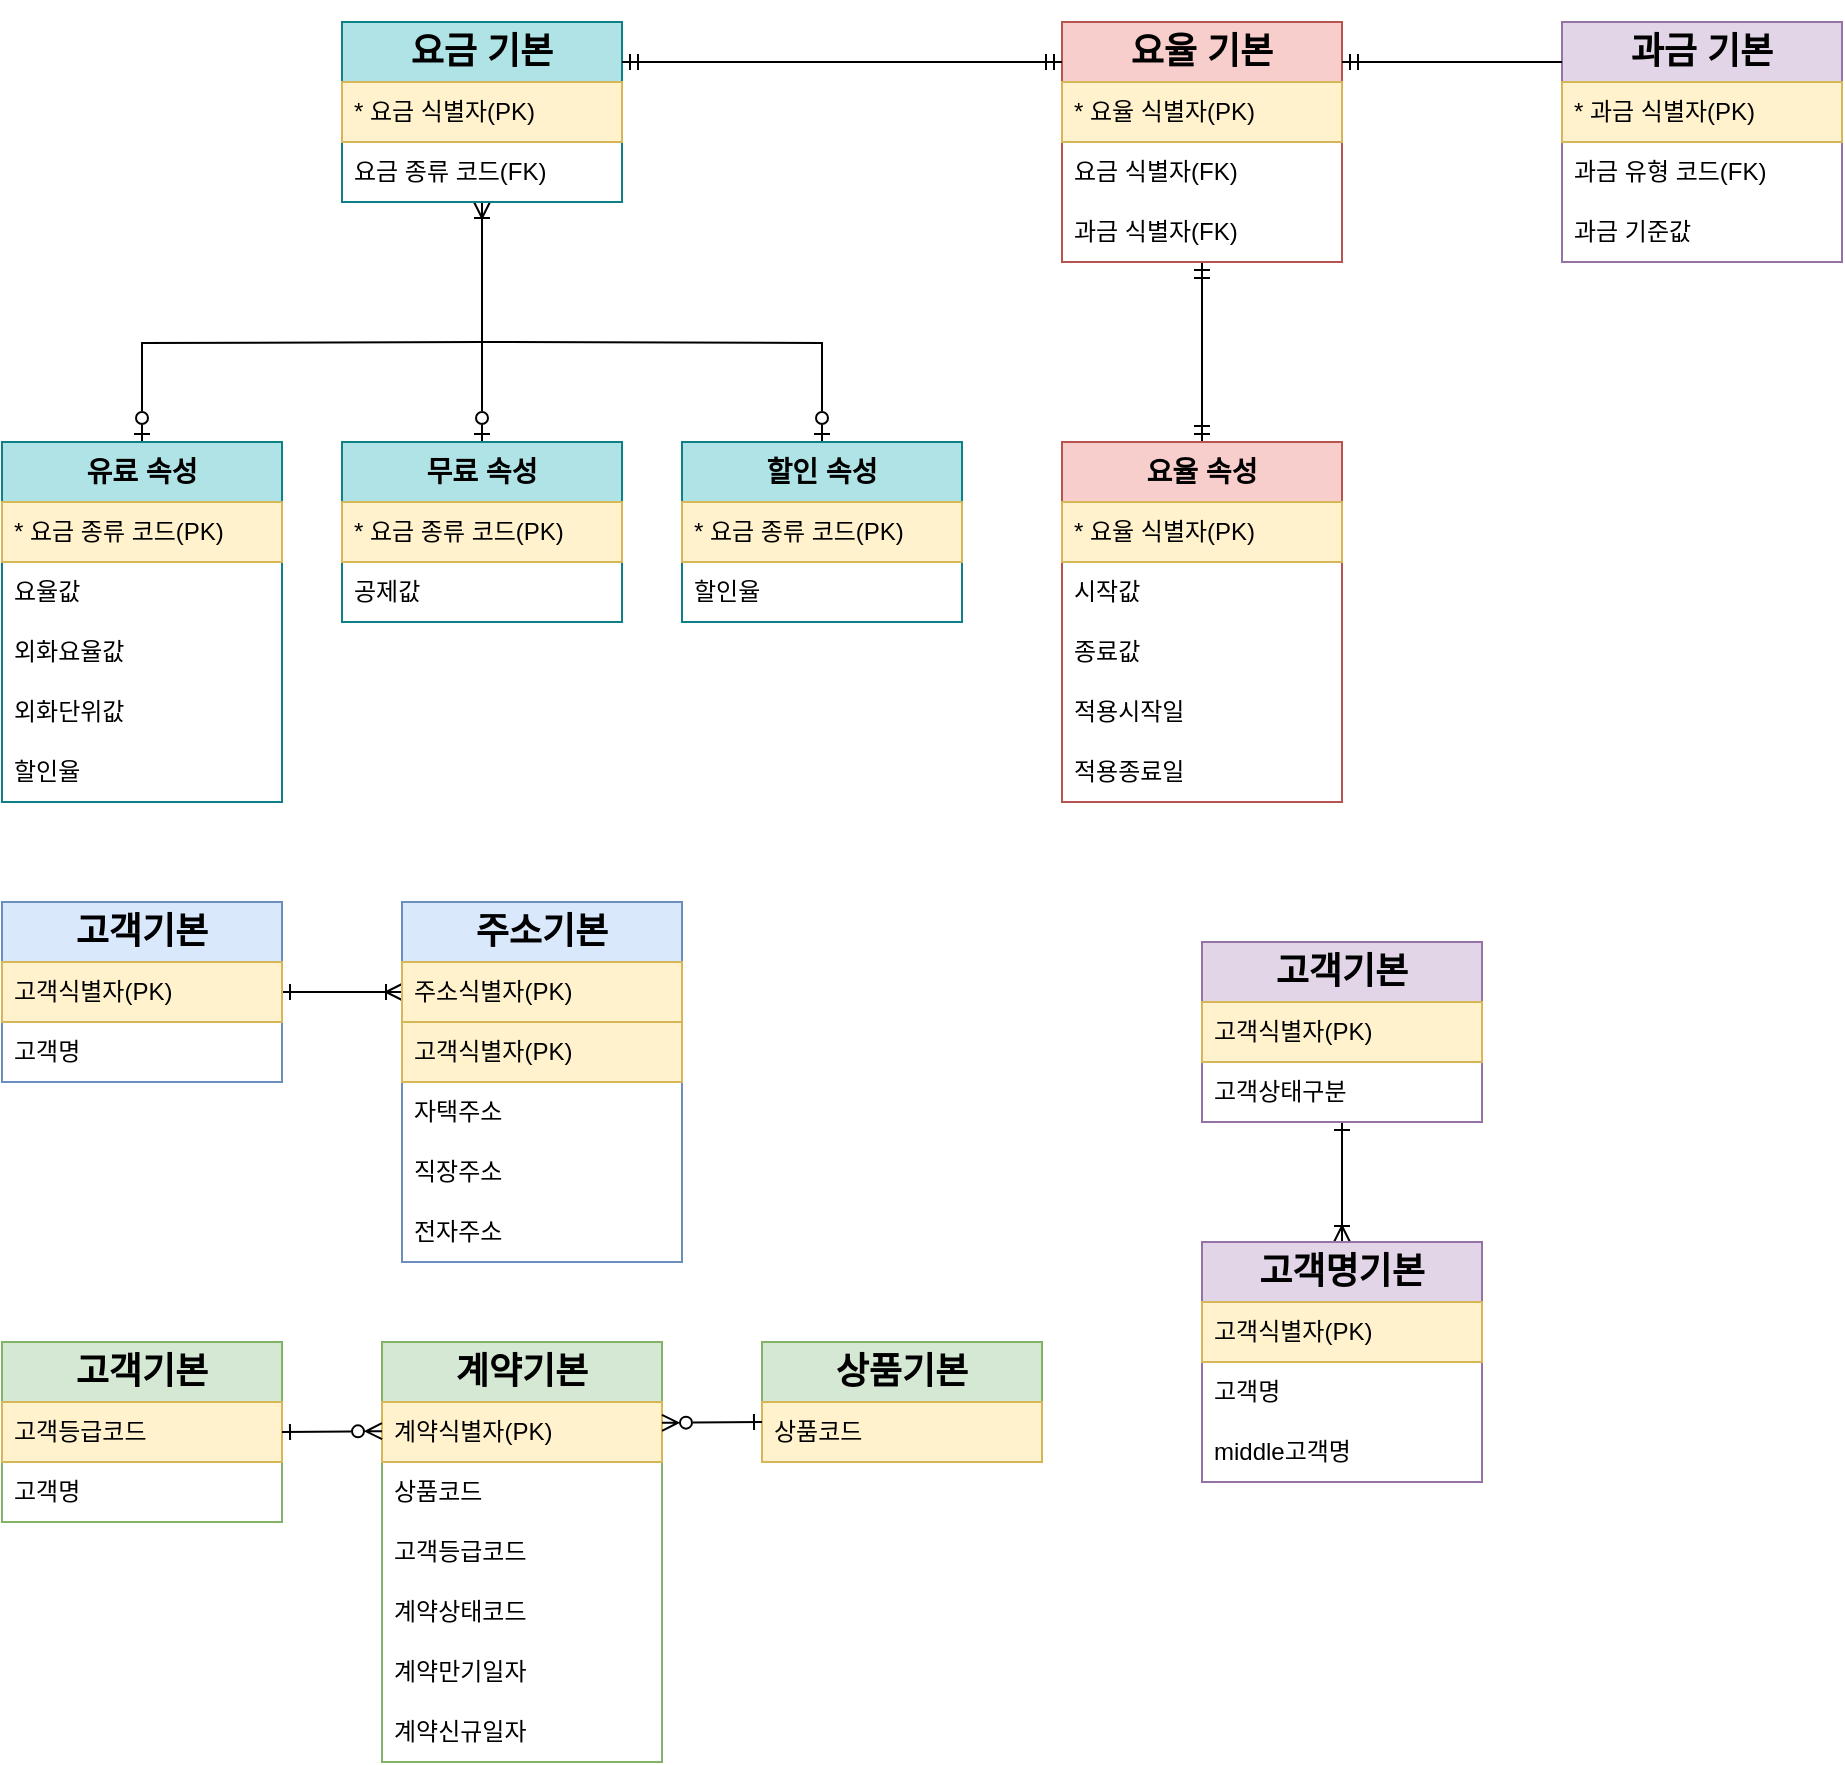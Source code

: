<mxfile version="21.6.8" type="github">
  <diagram name="페이지-1" id="gcEyg5z4TsiOClXMAxC2">
    <mxGraphModel dx="2261" dy="758" grid="1" gridSize="10" guides="1" tooltips="1" connect="1" arrows="1" fold="1" page="1" pageScale="1" pageWidth="827" pageHeight="1169" math="0" shadow="0">
      <root>
        <mxCell id="0" />
        <mxCell id="1" parent="0" />
        <mxCell id="VqCOLRqgt1VcQ0-lmkxe-40" style="edgeStyle=orthogonalEdgeStyle;rounded=0;orthogonalLoop=1;jettySize=auto;html=1;entryX=0.5;entryY=0;entryDx=0;entryDy=0;startArrow=ERmandOne;startFill=0;endArrow=ERmandOne;endFill=0;" parent="1" source="VqCOLRqgt1VcQ0-lmkxe-1" target="VqCOLRqgt1VcQ0-lmkxe-13" edge="1">
          <mxGeometry relative="1" as="geometry" />
        </mxCell>
        <mxCell id="VqCOLRqgt1VcQ0-lmkxe-1" value="&lt;h2&gt;요율 기본&lt;/h2&gt;" style="swimlane;fontStyle=0;childLayout=stackLayout;horizontal=1;startSize=30;horizontalStack=0;resizeParent=1;resizeParentMax=0;resizeLast=0;collapsible=1;marginBottom=0;whiteSpace=wrap;html=1;fillColor=#f8cecc;strokeColor=#b85450;" parent="1" vertex="1">
          <mxGeometry x="-250" y="70" width="140" height="120" as="geometry" />
        </mxCell>
        <mxCell id="VqCOLRqgt1VcQ0-lmkxe-2" value="* 요율 식별자(PK)" style="text;strokeColor=#d6b656;fillColor=#fff2cc;align=left;verticalAlign=middle;spacingLeft=4;spacingRight=4;overflow=hidden;points=[[0,0.5],[1,0.5]];portConstraint=eastwest;rotatable=0;whiteSpace=wrap;html=1;" parent="VqCOLRqgt1VcQ0-lmkxe-1" vertex="1">
          <mxGeometry y="30" width="140" height="30" as="geometry" />
        </mxCell>
        <mxCell id="VqCOLRqgt1VcQ0-lmkxe-3" value="요금 식별자(FK)" style="text;strokeColor=none;fillColor=none;align=left;verticalAlign=middle;spacingLeft=4;spacingRight=4;overflow=hidden;points=[[0,0.5],[1,0.5]];portConstraint=eastwest;rotatable=0;whiteSpace=wrap;html=1;" parent="VqCOLRqgt1VcQ0-lmkxe-1" vertex="1">
          <mxGeometry y="60" width="140" height="30" as="geometry" />
        </mxCell>
        <mxCell id="VqCOLRqgt1VcQ0-lmkxe-4" value="과금 식별자(FK)" style="text;strokeColor=none;fillColor=none;align=left;verticalAlign=middle;spacingLeft=4;spacingRight=4;overflow=hidden;points=[[0,0.5],[1,0.5]];portConstraint=eastwest;rotatable=0;whiteSpace=wrap;html=1;" parent="VqCOLRqgt1VcQ0-lmkxe-1" vertex="1">
          <mxGeometry y="90" width="140" height="30" as="geometry" />
        </mxCell>
        <mxCell id="VqCOLRqgt1VcQ0-lmkxe-41" style="edgeStyle=orthogonalEdgeStyle;rounded=0;orthogonalLoop=1;jettySize=auto;html=1;entryX=0.5;entryY=0;entryDx=0;entryDy=0;startArrow=ERoneToMany;startFill=0;endArrow=ERzeroToOne;endFill=0;" parent="1" source="VqCOLRqgt1VcQ0-lmkxe-5" target="VqCOLRqgt1VcQ0-lmkxe-25" edge="1">
          <mxGeometry relative="1" as="geometry" />
        </mxCell>
        <mxCell id="VqCOLRqgt1VcQ0-lmkxe-42" style="edgeStyle=orthogonalEdgeStyle;rounded=0;orthogonalLoop=1;jettySize=auto;html=1;endArrow=ERzeroToOne;endFill=0;" parent="1" target="VqCOLRqgt1VcQ0-lmkxe-37" edge="1">
          <mxGeometry relative="1" as="geometry">
            <mxPoint x="-540.06" y="229.999" as="sourcePoint" />
            <mxPoint x="-440.06" y="389.93" as="targetPoint" />
          </mxGeometry>
        </mxCell>
        <mxCell id="VqCOLRqgt1VcQ0-lmkxe-43" style="edgeStyle=orthogonalEdgeStyle;rounded=0;orthogonalLoop=1;jettySize=auto;html=1;endArrow=ERzeroToOne;endFill=0;" parent="1" target="VqCOLRqgt1VcQ0-lmkxe-19" edge="1">
          <mxGeometry relative="1" as="geometry">
            <mxPoint x="-540" y="230" as="sourcePoint" />
          </mxGeometry>
        </mxCell>
        <mxCell id="VqCOLRqgt1VcQ0-lmkxe-5" value="&lt;h2&gt;요금 기본&lt;/h2&gt;" style="swimlane;fontStyle=0;childLayout=stackLayout;horizontal=1;startSize=30;horizontalStack=0;resizeParent=1;resizeParentMax=0;resizeLast=0;collapsible=1;marginBottom=0;whiteSpace=wrap;html=1;fillColor=#b0e3e6;strokeColor=#0e8088;" parent="1" vertex="1">
          <mxGeometry x="-610" y="70" width="140" height="90" as="geometry" />
        </mxCell>
        <mxCell id="VqCOLRqgt1VcQ0-lmkxe-6" value="* 요금 식별자(PK)" style="text;strokeColor=#d6b656;fillColor=#fff2cc;align=left;verticalAlign=middle;spacingLeft=4;spacingRight=4;overflow=hidden;points=[[0,0.5],[1,0.5]];portConstraint=eastwest;rotatable=0;whiteSpace=wrap;html=1;" parent="VqCOLRqgt1VcQ0-lmkxe-5" vertex="1">
          <mxGeometry y="30" width="140" height="30" as="geometry" />
        </mxCell>
        <mxCell id="VqCOLRqgt1VcQ0-lmkxe-7" value="요금 종류 코드(FK)" style="text;strokeColor=none;fillColor=none;align=left;verticalAlign=middle;spacingLeft=4;spacingRight=4;overflow=hidden;points=[[0,0.5],[1,0.5]];portConstraint=eastwest;rotatable=0;whiteSpace=wrap;html=1;" parent="VqCOLRqgt1VcQ0-lmkxe-5" vertex="1">
          <mxGeometry y="60" width="140" height="30" as="geometry" />
        </mxCell>
        <mxCell id="VqCOLRqgt1VcQ0-lmkxe-9" value="&lt;h2&gt;과금 기본&lt;/h2&gt;" style="swimlane;fontStyle=0;childLayout=stackLayout;horizontal=1;startSize=30;horizontalStack=0;resizeParent=1;resizeParentMax=0;resizeLast=0;collapsible=1;marginBottom=0;whiteSpace=wrap;html=1;fillColor=#e1d5e7;strokeColor=#9673a6;" parent="1" vertex="1">
          <mxGeometry y="70" width="140" height="120" as="geometry" />
        </mxCell>
        <mxCell id="VqCOLRqgt1VcQ0-lmkxe-50" value="" style="endArrow=none;html=1;rounded=0;startArrow=ERmandOne;startFill=0;" parent="VqCOLRqgt1VcQ0-lmkxe-9" edge="1">
          <mxGeometry width="50" height="50" relative="1" as="geometry">
            <mxPoint x="-110" y="20" as="sourcePoint" />
            <mxPoint y="20" as="targetPoint" />
          </mxGeometry>
        </mxCell>
        <mxCell id="VqCOLRqgt1VcQ0-lmkxe-10" value="* 과금 식별자(PK)" style="text;strokeColor=#d6b656;fillColor=#fff2cc;align=left;verticalAlign=middle;spacingLeft=4;spacingRight=4;overflow=hidden;points=[[0,0.5],[1,0.5]];portConstraint=eastwest;rotatable=0;whiteSpace=wrap;html=1;" parent="VqCOLRqgt1VcQ0-lmkxe-9" vertex="1">
          <mxGeometry y="30" width="140" height="30" as="geometry" />
        </mxCell>
        <mxCell id="VqCOLRqgt1VcQ0-lmkxe-11" value="과금 유형 코드(FK)" style="text;strokeColor=none;fillColor=none;align=left;verticalAlign=middle;spacingLeft=4;spacingRight=4;overflow=hidden;points=[[0,0.5],[1,0.5]];portConstraint=eastwest;rotatable=0;whiteSpace=wrap;html=1;" parent="VqCOLRqgt1VcQ0-lmkxe-9" vertex="1">
          <mxGeometry y="60" width="140" height="30" as="geometry" />
        </mxCell>
        <mxCell id="VqCOLRqgt1VcQ0-lmkxe-12" value="과금 기준값" style="text;strokeColor=none;fillColor=none;align=left;verticalAlign=middle;spacingLeft=4;spacingRight=4;overflow=hidden;points=[[0,0.5],[1,0.5]];portConstraint=eastwest;rotatable=0;whiteSpace=wrap;html=1;" parent="VqCOLRqgt1VcQ0-lmkxe-9" vertex="1">
          <mxGeometry y="90" width="140" height="30" as="geometry" />
        </mxCell>
        <mxCell id="VqCOLRqgt1VcQ0-lmkxe-13" value="&lt;h3&gt;요율 속성&lt;/h3&gt;" style="swimlane;fontStyle=0;childLayout=stackLayout;horizontal=1;startSize=30;horizontalStack=0;resizeParent=1;resizeParentMax=0;resizeLast=0;collapsible=1;marginBottom=0;whiteSpace=wrap;html=1;fillColor=#f8cecc;strokeColor=#b85450;" parent="1" vertex="1">
          <mxGeometry x="-250" y="280" width="140" height="180" as="geometry" />
        </mxCell>
        <mxCell id="VqCOLRqgt1VcQ0-lmkxe-14" value="* 요율 식별자(PK)" style="text;strokeColor=#d6b656;fillColor=#fff2cc;align=left;verticalAlign=middle;spacingLeft=4;spacingRight=4;overflow=hidden;points=[[0,0.5],[1,0.5]];portConstraint=eastwest;rotatable=0;whiteSpace=wrap;html=1;" parent="VqCOLRqgt1VcQ0-lmkxe-13" vertex="1">
          <mxGeometry y="30" width="140" height="30" as="geometry" />
        </mxCell>
        <mxCell id="VqCOLRqgt1VcQ0-lmkxe-15" value="시작값" style="text;strokeColor=none;fillColor=none;align=left;verticalAlign=middle;spacingLeft=4;spacingRight=4;overflow=hidden;points=[[0,0.5],[1,0.5]];portConstraint=eastwest;rotatable=0;whiteSpace=wrap;html=1;" parent="VqCOLRqgt1VcQ0-lmkxe-13" vertex="1">
          <mxGeometry y="60" width="140" height="30" as="geometry" />
        </mxCell>
        <mxCell id="VqCOLRqgt1VcQ0-lmkxe-16" value="종료값" style="text;strokeColor=none;fillColor=none;align=left;verticalAlign=middle;spacingLeft=4;spacingRight=4;overflow=hidden;points=[[0,0.5],[1,0.5]];portConstraint=eastwest;rotatable=0;whiteSpace=wrap;html=1;" parent="VqCOLRqgt1VcQ0-lmkxe-13" vertex="1">
          <mxGeometry y="90" width="140" height="30" as="geometry" />
        </mxCell>
        <mxCell id="VqCOLRqgt1VcQ0-lmkxe-17" value="적용시작일" style="text;strokeColor=none;fillColor=none;align=left;verticalAlign=middle;spacingLeft=4;spacingRight=4;overflow=hidden;points=[[0,0.5],[1,0.5]];portConstraint=eastwest;rotatable=0;whiteSpace=wrap;html=1;" parent="VqCOLRqgt1VcQ0-lmkxe-13" vertex="1">
          <mxGeometry y="120" width="140" height="30" as="geometry" />
        </mxCell>
        <mxCell id="VqCOLRqgt1VcQ0-lmkxe-18" value="적용종료일" style="text;strokeColor=none;fillColor=none;align=left;verticalAlign=middle;spacingLeft=4;spacingRight=4;overflow=hidden;points=[[0,0.5],[1,0.5]];portConstraint=eastwest;rotatable=0;whiteSpace=wrap;html=1;" parent="VqCOLRqgt1VcQ0-lmkxe-13" vertex="1">
          <mxGeometry y="150" width="140" height="30" as="geometry" />
        </mxCell>
        <mxCell id="VqCOLRqgt1VcQ0-lmkxe-19" value="&lt;h3&gt;유료 속성&lt;/h3&gt;" style="swimlane;fontStyle=0;childLayout=stackLayout;horizontal=1;startSize=30;horizontalStack=0;resizeParent=1;resizeParentMax=0;resizeLast=0;collapsible=1;marginBottom=0;whiteSpace=wrap;html=1;fillColor=#b0e3e6;strokeColor=#0e8088;" parent="1" vertex="1">
          <mxGeometry x="-780" y="280" width="140" height="180" as="geometry" />
        </mxCell>
        <mxCell id="VqCOLRqgt1VcQ0-lmkxe-20" value="* 요금 종류 코드(PK)" style="text;strokeColor=#d6b656;fillColor=#fff2cc;align=left;verticalAlign=middle;spacingLeft=4;spacingRight=4;overflow=hidden;points=[[0,0.5],[1,0.5]];portConstraint=eastwest;rotatable=0;whiteSpace=wrap;html=1;" parent="VqCOLRqgt1VcQ0-lmkxe-19" vertex="1">
          <mxGeometry y="30" width="140" height="30" as="geometry" />
        </mxCell>
        <mxCell id="VqCOLRqgt1VcQ0-lmkxe-21" value="요율값" style="text;strokeColor=none;fillColor=none;align=left;verticalAlign=middle;spacingLeft=4;spacingRight=4;overflow=hidden;points=[[0,0.5],[1,0.5]];portConstraint=eastwest;rotatable=0;whiteSpace=wrap;html=1;" parent="VqCOLRqgt1VcQ0-lmkxe-19" vertex="1">
          <mxGeometry y="60" width="140" height="30" as="geometry" />
        </mxCell>
        <mxCell id="VqCOLRqgt1VcQ0-lmkxe-22" value="외화요율값" style="text;strokeColor=none;fillColor=none;align=left;verticalAlign=middle;spacingLeft=4;spacingRight=4;overflow=hidden;points=[[0,0.5],[1,0.5]];portConstraint=eastwest;rotatable=0;whiteSpace=wrap;html=1;" parent="VqCOLRqgt1VcQ0-lmkxe-19" vertex="1">
          <mxGeometry y="90" width="140" height="30" as="geometry" />
        </mxCell>
        <mxCell id="VqCOLRqgt1VcQ0-lmkxe-23" value="외화단위값" style="text;strokeColor=none;fillColor=none;align=left;verticalAlign=middle;spacingLeft=4;spacingRight=4;overflow=hidden;points=[[0,0.5],[1,0.5]];portConstraint=eastwest;rotatable=0;whiteSpace=wrap;html=1;" parent="VqCOLRqgt1VcQ0-lmkxe-19" vertex="1">
          <mxGeometry y="120" width="140" height="30" as="geometry" />
        </mxCell>
        <mxCell id="VqCOLRqgt1VcQ0-lmkxe-24" value="할인율" style="text;strokeColor=none;fillColor=none;align=left;verticalAlign=middle;spacingLeft=4;spacingRight=4;overflow=hidden;points=[[0,0.5],[1,0.5]];portConstraint=eastwest;rotatable=0;whiteSpace=wrap;html=1;" parent="VqCOLRqgt1VcQ0-lmkxe-19" vertex="1">
          <mxGeometry y="150" width="140" height="30" as="geometry" />
        </mxCell>
        <mxCell id="VqCOLRqgt1VcQ0-lmkxe-25" value="&lt;h3&gt;무료 속성&lt;/h3&gt;" style="swimlane;fontStyle=0;childLayout=stackLayout;horizontal=1;startSize=30;horizontalStack=0;resizeParent=1;resizeParentMax=0;resizeLast=0;collapsible=1;marginBottom=0;whiteSpace=wrap;html=1;fillColor=#b0e3e6;strokeColor=#0e8088;" parent="1" vertex="1">
          <mxGeometry x="-610" y="280" width="140" height="90" as="geometry" />
        </mxCell>
        <mxCell id="VqCOLRqgt1VcQ0-lmkxe-26" value="* 요금 종류 코드(PK)" style="text;strokeColor=#d6b656;fillColor=#fff2cc;align=left;verticalAlign=middle;spacingLeft=4;spacingRight=4;overflow=hidden;points=[[0,0.5],[1,0.5]];portConstraint=eastwest;rotatable=0;whiteSpace=wrap;html=1;" parent="VqCOLRqgt1VcQ0-lmkxe-25" vertex="1">
          <mxGeometry y="30" width="140" height="30" as="geometry" />
        </mxCell>
        <mxCell id="VqCOLRqgt1VcQ0-lmkxe-27" value="공제값" style="text;strokeColor=none;fillColor=none;align=left;verticalAlign=middle;spacingLeft=4;spacingRight=4;overflow=hidden;points=[[0,0.5],[1,0.5]];portConstraint=eastwest;rotatable=0;whiteSpace=wrap;html=1;" parent="VqCOLRqgt1VcQ0-lmkxe-25" vertex="1">
          <mxGeometry y="60" width="140" height="30" as="geometry" />
        </mxCell>
        <mxCell id="VqCOLRqgt1VcQ0-lmkxe-37" value="&lt;h3&gt;할인 속성&lt;/h3&gt;" style="swimlane;fontStyle=0;childLayout=stackLayout;horizontal=1;startSize=30;horizontalStack=0;resizeParent=1;resizeParentMax=0;resizeLast=0;collapsible=1;marginBottom=0;whiteSpace=wrap;html=1;fillColor=#b0e3e6;strokeColor=#0e8088;" parent="1" vertex="1">
          <mxGeometry x="-440" y="280" width="140" height="90" as="geometry" />
        </mxCell>
        <mxCell id="VqCOLRqgt1VcQ0-lmkxe-38" value="* 요금 종류 코드(PK)" style="text;strokeColor=#d6b656;fillColor=#fff2cc;align=left;verticalAlign=middle;spacingLeft=4;spacingRight=4;overflow=hidden;points=[[0,0.5],[1,0.5]];portConstraint=eastwest;rotatable=0;whiteSpace=wrap;html=1;" parent="VqCOLRqgt1VcQ0-lmkxe-37" vertex="1">
          <mxGeometry y="30" width="140" height="30" as="geometry" />
        </mxCell>
        <mxCell id="VqCOLRqgt1VcQ0-lmkxe-39" value="할인율" style="text;strokeColor=none;fillColor=none;align=left;verticalAlign=middle;spacingLeft=4;spacingRight=4;overflow=hidden;points=[[0,0.5],[1,0.5]];portConstraint=eastwest;rotatable=0;whiteSpace=wrap;html=1;" parent="VqCOLRqgt1VcQ0-lmkxe-37" vertex="1">
          <mxGeometry y="60" width="140" height="30" as="geometry" />
        </mxCell>
        <mxCell id="VqCOLRqgt1VcQ0-lmkxe-49" value="" style="endArrow=ERmandOne;html=1;rounded=0;startArrow=ERmandOne;startFill=0;endFill=0;" parent="1" edge="1">
          <mxGeometry width="50" height="50" relative="1" as="geometry">
            <mxPoint x="-470" y="90" as="sourcePoint" />
            <mxPoint x="-250" y="90" as="targetPoint" />
          </mxGeometry>
        </mxCell>
        <mxCell id="VqCOLRqgt1VcQ0-lmkxe-98" style="edgeStyle=orthogonalEdgeStyle;rounded=0;orthogonalLoop=1;jettySize=auto;html=1;entryX=0;entryY=0.5;entryDx=0;entryDy=0;startArrow=ERone;startFill=0;endArrow=ERoneToMany;endFill=0;" parent="1" source="VqCOLRqgt1VcQ0-lmkxe-54" target="VqCOLRqgt1VcQ0-lmkxe-59" edge="1">
          <mxGeometry relative="1" as="geometry" />
        </mxCell>
        <mxCell id="VqCOLRqgt1VcQ0-lmkxe-54" value="&lt;h2&gt;고객기본&lt;/h2&gt;" style="swimlane;fontStyle=0;childLayout=stackLayout;horizontal=1;startSize=30;horizontalStack=0;resizeParent=1;resizeParentMax=0;resizeLast=0;collapsible=1;marginBottom=0;whiteSpace=wrap;html=1;fillColor=#dae8fc;strokeColor=#6c8ebf;" parent="1" vertex="1">
          <mxGeometry x="-780" y="510" width="140" height="90" as="geometry" />
        </mxCell>
        <mxCell id="VqCOLRqgt1VcQ0-lmkxe-55" value="고객식별자(PK)" style="text;strokeColor=#d6b656;fillColor=#fff2cc;align=left;verticalAlign=middle;spacingLeft=4;spacingRight=4;overflow=hidden;points=[[0,0.5],[1,0.5]];portConstraint=eastwest;rotatable=0;whiteSpace=wrap;html=1;" parent="VqCOLRqgt1VcQ0-lmkxe-54" vertex="1">
          <mxGeometry y="30" width="140" height="30" as="geometry" />
        </mxCell>
        <mxCell id="VqCOLRqgt1VcQ0-lmkxe-56" value="고객명" style="text;strokeColor=none;fillColor=none;align=left;verticalAlign=middle;spacingLeft=4;spacingRight=4;overflow=hidden;points=[[0,0.5],[1,0.5]];portConstraint=eastwest;rotatable=0;whiteSpace=wrap;html=1;" parent="VqCOLRqgt1VcQ0-lmkxe-54" vertex="1">
          <mxGeometry y="60" width="140" height="30" as="geometry" />
        </mxCell>
        <mxCell id="VqCOLRqgt1VcQ0-lmkxe-58" value="&lt;h2&gt;주소기본&lt;/h2&gt;" style="swimlane;fontStyle=0;childLayout=stackLayout;horizontal=1;startSize=30;horizontalStack=0;resizeParent=1;resizeParentMax=0;resizeLast=0;collapsible=1;marginBottom=0;whiteSpace=wrap;html=1;fillColor=#dae8fc;strokeColor=#6c8ebf;" parent="1" vertex="1">
          <mxGeometry x="-580" y="510" width="140" height="180" as="geometry" />
        </mxCell>
        <mxCell id="VqCOLRqgt1VcQ0-lmkxe-59" value="주소식별자(PK)" style="text;strokeColor=#d6b656;fillColor=#fff2cc;align=left;verticalAlign=middle;spacingLeft=4;spacingRight=4;overflow=hidden;points=[[0,0.5],[1,0.5]];portConstraint=eastwest;rotatable=0;whiteSpace=wrap;html=1;" parent="VqCOLRqgt1VcQ0-lmkxe-58" vertex="1">
          <mxGeometry y="30" width="140" height="30" as="geometry" />
        </mxCell>
        <mxCell id="VqCOLRqgt1VcQ0-lmkxe-110" value="고객식별자(PK)" style="text;align=left;verticalAlign=middle;spacingLeft=4;spacingRight=4;overflow=hidden;points=[[0,0.5],[1,0.5]];portConstraint=eastwest;rotatable=0;whiteSpace=wrap;html=1;fillColor=#fff2cc;strokeColor=#d6b656;" parent="VqCOLRqgt1VcQ0-lmkxe-58" vertex="1">
          <mxGeometry y="60" width="140" height="30" as="geometry" />
        </mxCell>
        <mxCell id="VqCOLRqgt1VcQ0-lmkxe-61" value="자택주소" style="text;strokeColor=none;fillColor=none;align=left;verticalAlign=middle;spacingLeft=4;spacingRight=4;overflow=hidden;points=[[0,0.5],[1,0.5]];portConstraint=eastwest;rotatable=0;whiteSpace=wrap;html=1;" parent="VqCOLRqgt1VcQ0-lmkxe-58" vertex="1">
          <mxGeometry y="90" width="140" height="30" as="geometry" />
        </mxCell>
        <mxCell id="VqCOLRqgt1VcQ0-lmkxe-62" value="직장주소" style="text;strokeColor=none;fillColor=none;align=left;verticalAlign=middle;spacingLeft=4;spacingRight=4;overflow=hidden;points=[[0,0.5],[1,0.5]];portConstraint=eastwest;rotatable=0;whiteSpace=wrap;html=1;" parent="VqCOLRqgt1VcQ0-lmkxe-58" vertex="1">
          <mxGeometry y="120" width="140" height="30" as="geometry" />
        </mxCell>
        <mxCell id="VqCOLRqgt1VcQ0-lmkxe-63" value="전자주소" style="text;strokeColor=none;fillColor=none;align=left;verticalAlign=middle;spacingLeft=4;spacingRight=4;overflow=hidden;points=[[0,0.5],[1,0.5]];portConstraint=eastwest;rotatable=0;whiteSpace=wrap;html=1;" parent="VqCOLRqgt1VcQ0-lmkxe-58" vertex="1">
          <mxGeometry y="150" width="140" height="30" as="geometry" />
        </mxCell>
        <mxCell id="VqCOLRqgt1VcQ0-lmkxe-65" value="&lt;h2&gt;계약기본&lt;/h2&gt;" style="swimlane;fontStyle=0;childLayout=stackLayout;horizontal=1;startSize=30;horizontalStack=0;resizeParent=1;resizeParentMax=0;resizeLast=0;collapsible=1;marginBottom=0;whiteSpace=wrap;html=1;fillColor=#d5e8d4;strokeColor=#82b366;" parent="1" vertex="1">
          <mxGeometry x="-590" y="730" width="140" height="210" as="geometry" />
        </mxCell>
        <mxCell id="VqCOLRqgt1VcQ0-lmkxe-66" value="계약식별자(PK)" style="text;strokeColor=#d6b656;fillColor=#fff2cc;align=left;verticalAlign=middle;spacingLeft=4;spacingRight=4;overflow=hidden;points=[[0,0.5],[1,0.5]];portConstraint=eastwest;rotatable=0;whiteSpace=wrap;html=1;" parent="VqCOLRqgt1VcQ0-lmkxe-65" vertex="1">
          <mxGeometry y="30" width="140" height="30" as="geometry" />
        </mxCell>
        <mxCell id="VqCOLRqgt1VcQ0-lmkxe-90" value="상품코드" style="text;align=left;verticalAlign=middle;spacingLeft=4;spacingRight=4;overflow=hidden;points=[[0,0.5],[1,0.5]];portConstraint=eastwest;rotatable=0;whiteSpace=wrap;html=1;" parent="VqCOLRqgt1VcQ0-lmkxe-65" vertex="1">
          <mxGeometry y="60" width="140" height="30" as="geometry" />
        </mxCell>
        <mxCell id="VqCOLRqgt1VcQ0-lmkxe-89" value="고객등급코드" style="text;align=left;verticalAlign=middle;spacingLeft=4;spacingRight=4;overflow=hidden;points=[[0,0.5],[1,0.5]];portConstraint=eastwest;rotatable=0;whiteSpace=wrap;html=1;" parent="VqCOLRqgt1VcQ0-lmkxe-65" vertex="1">
          <mxGeometry y="90" width="140" height="30" as="geometry" />
        </mxCell>
        <mxCell id="VqCOLRqgt1VcQ0-lmkxe-86" value="계약상태코드" style="text;strokeColor=none;fillColor=none;align=left;verticalAlign=middle;spacingLeft=4;spacingRight=4;overflow=hidden;points=[[0,0.5],[1,0.5]];portConstraint=eastwest;rotatable=0;whiteSpace=wrap;html=1;" parent="VqCOLRqgt1VcQ0-lmkxe-65" vertex="1">
          <mxGeometry y="120" width="140" height="30" as="geometry" />
        </mxCell>
        <mxCell id="VqCOLRqgt1VcQ0-lmkxe-88" value="계약만기일자" style="text;strokeColor=none;fillColor=none;align=left;verticalAlign=middle;spacingLeft=4;spacingRight=4;overflow=hidden;points=[[0,0.5],[1,0.5]];portConstraint=eastwest;rotatable=0;whiteSpace=wrap;html=1;" parent="VqCOLRqgt1VcQ0-lmkxe-65" vertex="1">
          <mxGeometry y="150" width="140" height="30" as="geometry" />
        </mxCell>
        <mxCell id="VqCOLRqgt1VcQ0-lmkxe-87" value="계약신규일자" style="text;strokeColor=none;fillColor=none;align=left;verticalAlign=middle;spacingLeft=4;spacingRight=4;overflow=hidden;points=[[0,0.5],[1,0.5]];portConstraint=eastwest;rotatable=0;whiteSpace=wrap;html=1;" parent="VqCOLRqgt1VcQ0-lmkxe-65" vertex="1">
          <mxGeometry y="180" width="140" height="30" as="geometry" />
        </mxCell>
        <mxCell id="VqCOLRqgt1VcQ0-lmkxe-74" value="&lt;h2&gt;고객기본&lt;/h2&gt;" style="swimlane;fontStyle=0;childLayout=stackLayout;horizontal=1;startSize=30;horizontalStack=0;resizeParent=1;resizeParentMax=0;resizeLast=0;collapsible=1;marginBottom=0;whiteSpace=wrap;html=1;fillColor=#d5e8d4;strokeColor=#82b366;" parent="1" vertex="1">
          <mxGeometry x="-780" y="730" width="140" height="90" as="geometry" />
        </mxCell>
        <mxCell id="VqCOLRqgt1VcQ0-lmkxe-70" value="고객등급코드" style="text;strokeColor=#d6b656;fillColor=#fff2cc;align=left;verticalAlign=middle;spacingLeft=4;spacingRight=4;overflow=hidden;points=[[0,0.5],[1,0.5]];portConstraint=eastwest;rotatable=0;whiteSpace=wrap;html=1;" parent="VqCOLRqgt1VcQ0-lmkxe-74" vertex="1">
          <mxGeometry y="30" width="140" height="30" as="geometry" />
        </mxCell>
        <mxCell id="VqCOLRqgt1VcQ0-lmkxe-73" value="고객명" style="text;strokeColor=none;fillColor=none;align=left;verticalAlign=middle;spacingLeft=4;spacingRight=4;overflow=hidden;points=[[0,0.5],[1,0.5]];portConstraint=eastwest;rotatable=0;whiteSpace=wrap;html=1;" parent="VqCOLRqgt1VcQ0-lmkxe-74" vertex="1">
          <mxGeometry y="60" width="140" height="30" as="geometry" />
        </mxCell>
        <mxCell id="VqCOLRqgt1VcQ0-lmkxe-96" value="" style="endArrow=ERzeroToMany;html=1;rounded=0;startArrow=ERone;startFill=0;endFill=0;" parent="1" edge="1">
          <mxGeometry width="50" height="50" relative="1" as="geometry">
            <mxPoint x="-640" y="775" as="sourcePoint" />
            <mxPoint x="-590" y="774.58" as="targetPoint" />
          </mxGeometry>
        </mxCell>
        <mxCell id="VqCOLRqgt1VcQ0-lmkxe-109" style="edgeStyle=orthogonalEdgeStyle;rounded=0;orthogonalLoop=1;jettySize=auto;html=1;entryX=0.5;entryY=0;entryDx=0;entryDy=0;endArrow=ERoneToMany;endFill=0;startArrow=ERone;startFill=0;" parent="1" source="VqCOLRqgt1VcQ0-lmkxe-99" target="VqCOLRqgt1VcQ0-lmkxe-104" edge="1">
          <mxGeometry relative="1" as="geometry" />
        </mxCell>
        <mxCell id="VqCOLRqgt1VcQ0-lmkxe-99" value="&lt;h2&gt;고객기본&lt;/h2&gt;" style="swimlane;fontStyle=0;childLayout=stackLayout;horizontal=1;startSize=30;horizontalStack=0;resizeParent=1;resizeParentMax=0;resizeLast=0;collapsible=1;marginBottom=0;whiteSpace=wrap;html=1;fillColor=#e1d5e7;strokeColor=#9673a6;" parent="1" vertex="1">
          <mxGeometry x="-180" y="530" width="140" height="90" as="geometry" />
        </mxCell>
        <mxCell id="VqCOLRqgt1VcQ0-lmkxe-100" value="고객식별자(PK)" style="text;strokeColor=#d6b656;fillColor=#fff2cc;align=left;verticalAlign=middle;spacingLeft=4;spacingRight=4;overflow=hidden;points=[[0,0.5],[1,0.5]];portConstraint=eastwest;rotatable=0;whiteSpace=wrap;html=1;" parent="VqCOLRqgt1VcQ0-lmkxe-99" vertex="1">
          <mxGeometry y="30" width="140" height="30" as="geometry" />
        </mxCell>
        <mxCell id="VqCOLRqgt1VcQ0-lmkxe-103" value="고객상태구분" style="text;strokeColor=none;fillColor=none;align=left;verticalAlign=middle;spacingLeft=4;spacingRight=4;overflow=hidden;points=[[0,0.5],[1,0.5]];portConstraint=eastwest;rotatable=0;whiteSpace=wrap;html=1;" parent="VqCOLRqgt1VcQ0-lmkxe-99" vertex="1">
          <mxGeometry y="60" width="140" height="30" as="geometry" />
        </mxCell>
        <mxCell id="VqCOLRqgt1VcQ0-lmkxe-104" value="&lt;h2&gt;고객명기본&lt;/h2&gt;" style="swimlane;fontStyle=0;childLayout=stackLayout;horizontal=1;startSize=30;horizontalStack=0;resizeParent=1;resizeParentMax=0;resizeLast=0;collapsible=1;marginBottom=0;whiteSpace=wrap;html=1;fillColor=#e1d5e7;strokeColor=#9673a6;" parent="1" vertex="1">
          <mxGeometry x="-180" y="680" width="140" height="120" as="geometry" />
        </mxCell>
        <mxCell id="VqCOLRqgt1VcQ0-lmkxe-105" value="고객식별자(PK)" style="text;strokeColor=#d6b656;fillColor=#fff2cc;align=left;verticalAlign=middle;spacingLeft=4;spacingRight=4;overflow=hidden;points=[[0,0.5],[1,0.5]];portConstraint=eastwest;rotatable=0;whiteSpace=wrap;html=1;" parent="VqCOLRqgt1VcQ0-lmkxe-104" vertex="1">
          <mxGeometry y="30" width="140" height="30" as="geometry" />
        </mxCell>
        <mxCell id="4wuuRACcNvZBL3jS0M6k-1" value="고객명" style="text;strokeColor=none;fillColor=none;align=left;verticalAlign=middle;spacingLeft=4;spacingRight=4;overflow=hidden;points=[[0,0.5],[1,0.5]];portConstraint=eastwest;rotatable=0;whiteSpace=wrap;html=1;" vertex="1" parent="VqCOLRqgt1VcQ0-lmkxe-104">
          <mxGeometry y="60" width="140" height="30" as="geometry" />
        </mxCell>
        <mxCell id="4wuuRACcNvZBL3jS0M6k-67" value="middle고객명" style="text;strokeColor=none;fillColor=none;align=left;verticalAlign=middle;spacingLeft=4;spacingRight=4;overflow=hidden;points=[[0,0.5],[1,0.5]];portConstraint=eastwest;rotatable=0;whiteSpace=wrap;html=1;" vertex="1" parent="VqCOLRqgt1VcQ0-lmkxe-104">
          <mxGeometry y="90" width="140" height="30" as="geometry" />
        </mxCell>
        <mxCell id="VqCOLRqgt1VcQ0-lmkxe-111" value="&lt;h2&gt;상품기본&lt;/h2&gt;" style="swimlane;fontStyle=0;childLayout=stackLayout;horizontal=1;startSize=30;horizontalStack=0;resizeParent=1;resizeParentMax=0;resizeLast=0;collapsible=1;marginBottom=0;whiteSpace=wrap;html=1;fillColor=#d5e8d4;strokeColor=#82b366;" parent="1" vertex="1">
          <mxGeometry x="-400" y="730" width="140" height="60" as="geometry" />
        </mxCell>
        <mxCell id="VqCOLRqgt1VcQ0-lmkxe-112" value="상품코드" style="text;strokeColor=#d6b656;fillColor=#fff2cc;align=left;verticalAlign=middle;spacingLeft=4;spacingRight=4;overflow=hidden;points=[[0,0.5],[1,0.5]];portConstraint=eastwest;rotatable=0;whiteSpace=wrap;html=1;" parent="VqCOLRqgt1VcQ0-lmkxe-111" vertex="1">
          <mxGeometry y="30" width="140" height="30" as="geometry" />
        </mxCell>
        <mxCell id="VqCOLRqgt1VcQ0-lmkxe-115" value="" style="endArrow=ERone;html=1;rounded=0;startArrow=ERzeroToMany;startFill=0;endFill=0;" parent="1" edge="1">
          <mxGeometry width="50" height="50" relative="1" as="geometry">
            <mxPoint x="-450" y="770.42" as="sourcePoint" />
            <mxPoint x="-400" y="770" as="targetPoint" />
          </mxGeometry>
        </mxCell>
      </root>
    </mxGraphModel>
  </diagram>
</mxfile>
